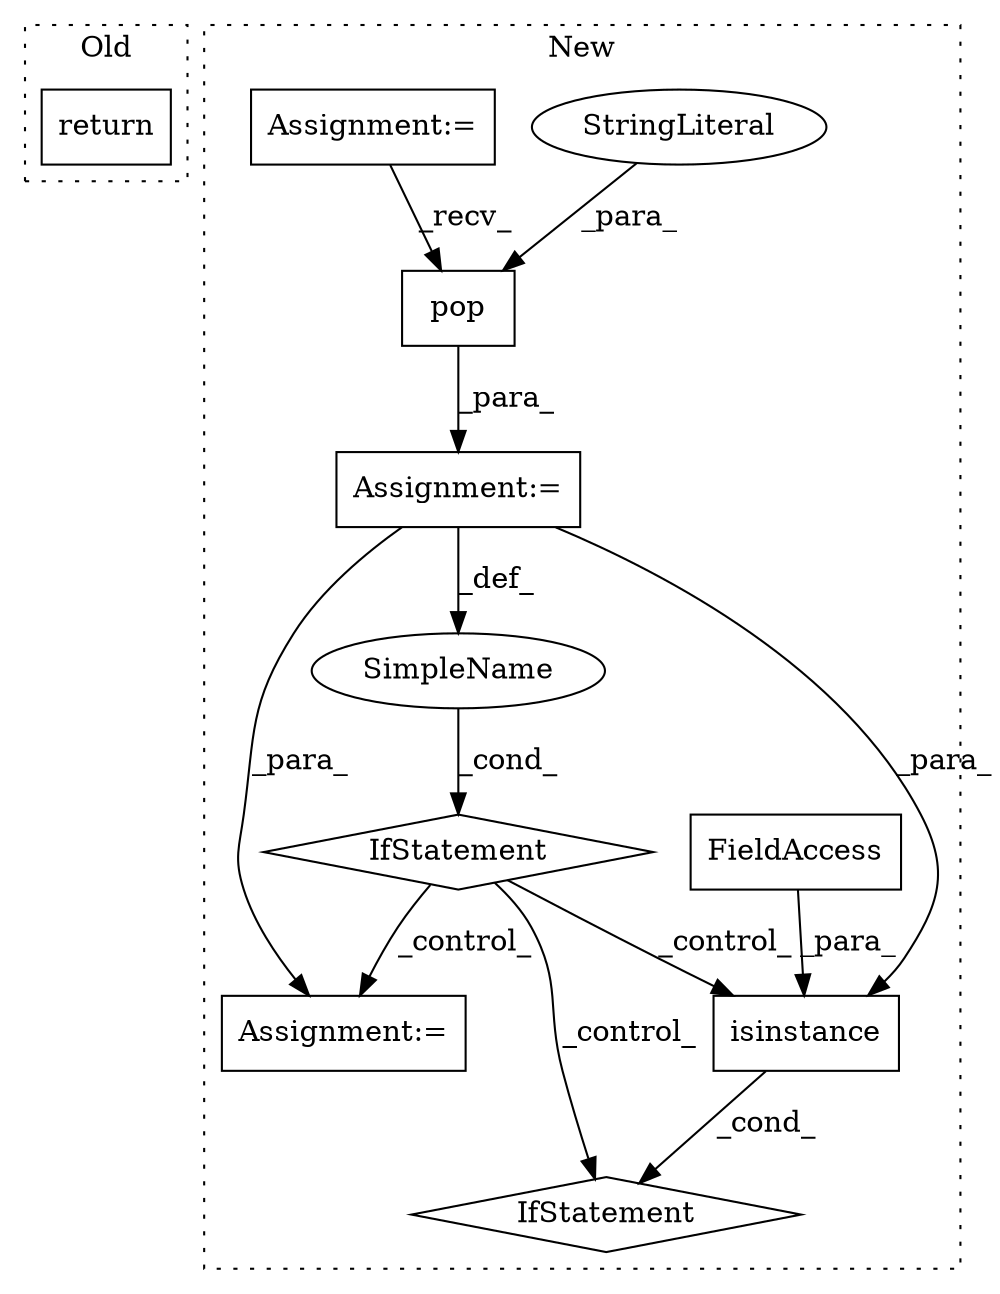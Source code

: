 digraph G {
subgraph cluster0 {
1 [label="return" a="41" s="924" l="7" shape="box"];
label = "Old";
style="dotted";
}
subgraph cluster1 {
2 [label="pop" a="32" s="779,804" l="4,1" shape="box"];
3 [label="Assignment:=" a="7" s="771" l="1" shape="box"];
4 [label="StringLiteral" a="45" s="783" l="9" shape="ellipse"];
5 [label="Assignment:=" a="7" s="697" l="6" shape="box"];
6 [label="IfStatement" a="25" s="811,848" l="4,2" shape="diamond"];
7 [label="Assignment:=" a="7" s="1470,1558" l="53,2" shape="box"];
8 [label="SimpleName" a="42" s="" l="" shape="ellipse"];
9 [label="IfStatement" a="25" s="1063,1099" l="4,2" shape="diamond"];
10 [label="isinstance" a="32" s="1067,1098" l="11,1" shape="box"];
11 [label="FieldAccess" a="22" s="1086" l="12" shape="box"];
label = "New";
style="dotted";
}
2 -> 3 [label="_para_"];
3 -> 7 [label="_para_"];
3 -> 8 [label="_def_"];
3 -> 10 [label="_para_"];
4 -> 2 [label="_para_"];
5 -> 2 [label="_recv_"];
6 -> 7 [label="_control_"];
6 -> 9 [label="_control_"];
6 -> 10 [label="_control_"];
8 -> 6 [label="_cond_"];
10 -> 9 [label="_cond_"];
11 -> 10 [label="_para_"];
}